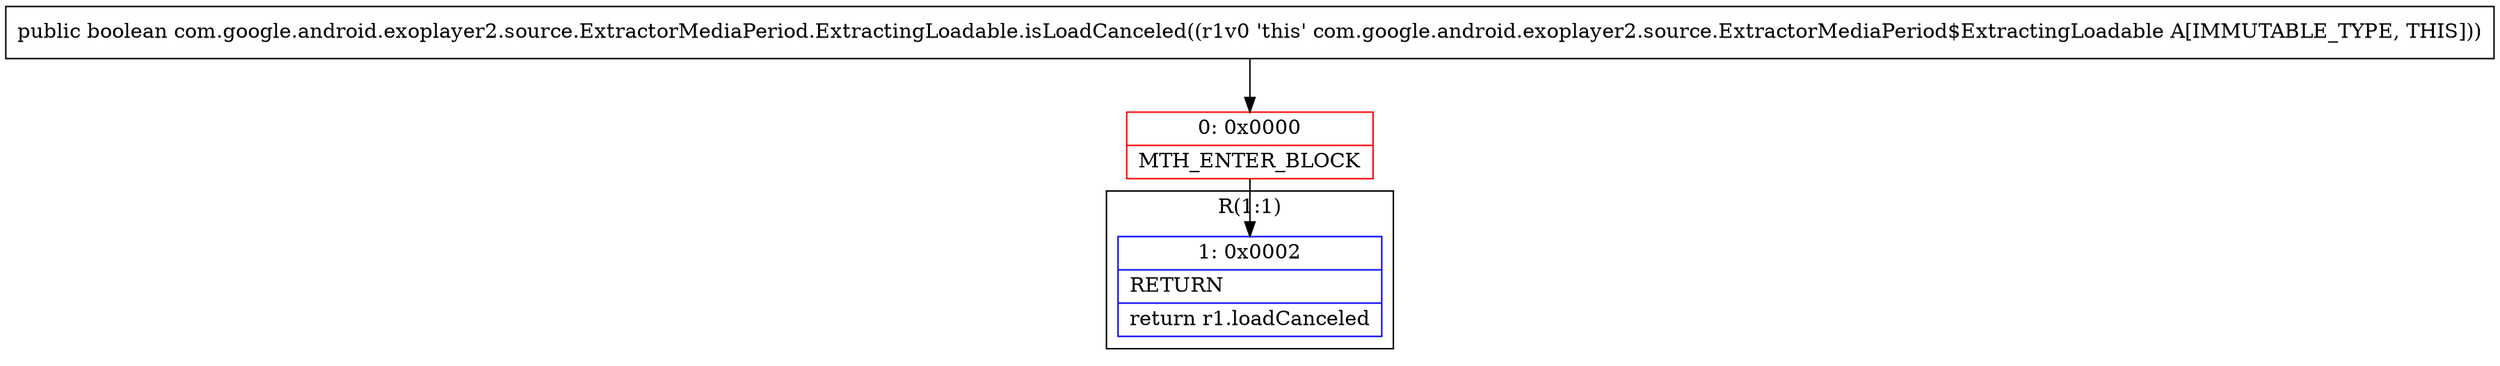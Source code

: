 digraph "CFG forcom.google.android.exoplayer2.source.ExtractorMediaPeriod.ExtractingLoadable.isLoadCanceled()Z" {
subgraph cluster_Region_992598496 {
label = "R(1:1)";
node [shape=record,color=blue];
Node_1 [shape=record,label="{1\:\ 0x0002|RETURN\l|return r1.loadCanceled\l}"];
}
Node_0 [shape=record,color=red,label="{0\:\ 0x0000|MTH_ENTER_BLOCK\l}"];
MethodNode[shape=record,label="{public boolean com.google.android.exoplayer2.source.ExtractorMediaPeriod.ExtractingLoadable.isLoadCanceled((r1v0 'this' com.google.android.exoplayer2.source.ExtractorMediaPeriod$ExtractingLoadable A[IMMUTABLE_TYPE, THIS])) }"];
MethodNode -> Node_0;
Node_0 -> Node_1;
}

